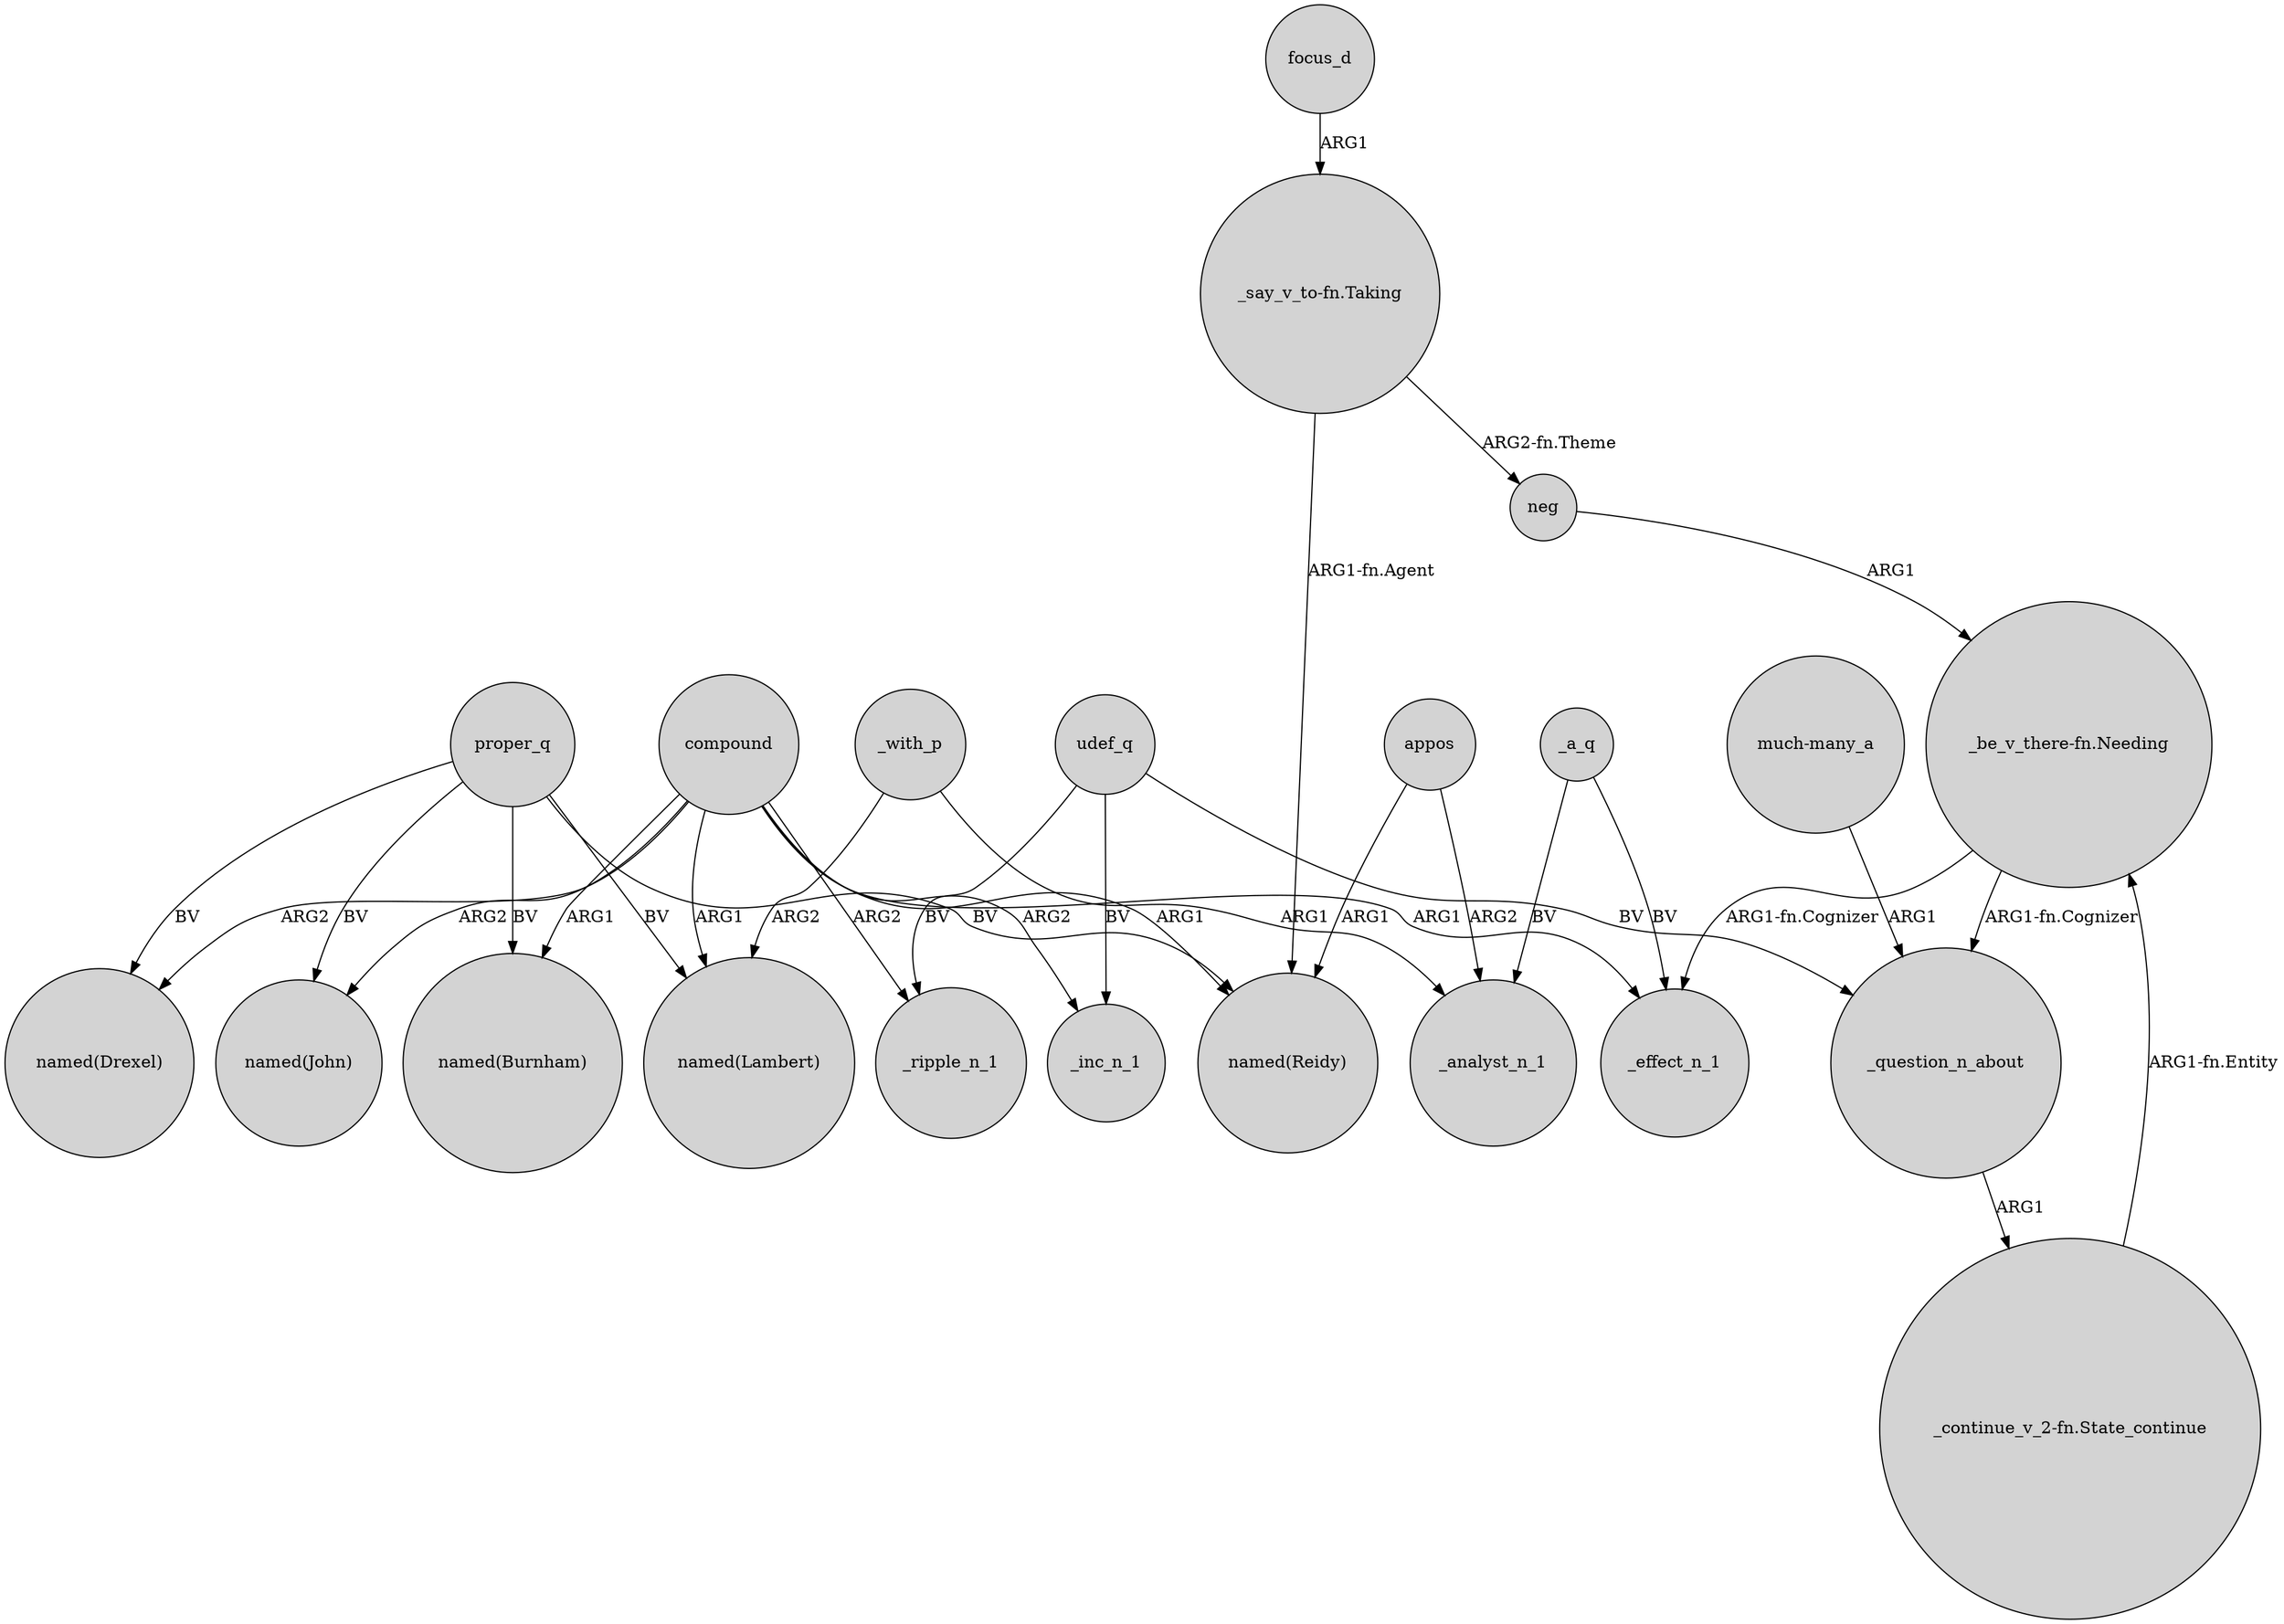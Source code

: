 digraph {
	node [shape=circle style=filled]
	compound -> _effect_n_1 [label=ARG1]
	focus_d -> "_say_v_to-fn.Taking" [label=ARG1]
	compound -> "named(Burnham)" [label=ARG1]
	"_say_v_to-fn.Taking" -> "named(Reidy)" [label="ARG1-fn.Agent"]
	_with_p -> _analyst_n_1 [label=ARG1]
	_with_p -> "named(Lambert)" [label=ARG2]
	proper_q -> "named(Drexel)" [label=BV]
	"_say_v_to-fn.Taking" -> neg [label="ARG2-fn.Theme"]
	proper_q -> "named(Burnham)" [label=BV]
	udef_q -> _ripple_n_1 [label=BV]
	_a_q -> _analyst_n_1 [label=BV]
	compound -> "named(Reidy)" [label=ARG1]
	udef_q -> _inc_n_1 [label=BV]
	compound -> _inc_n_1 [label=ARG2]
	compound -> "named(John)" [label=ARG2]
	appos -> _analyst_n_1 [label=ARG2]
	compound -> _ripple_n_1 [label=ARG2]
	proper_q -> "named(Lambert)" [label=BV]
	neg -> "_be_v_there-fn.Needing" [label=ARG1]
	"_be_v_there-fn.Needing" -> _question_n_about [label="ARG1-fn.Cognizer"]
	_a_q -> _effect_n_1 [label=BV]
	"_continue_v_2-fn.State_continue" -> "_be_v_there-fn.Needing" [label="ARG1-fn.Entity"]
	compound -> "named(Lambert)" [label=ARG1]
	_question_n_about -> "_continue_v_2-fn.State_continue" [label=ARG1]
	proper_q -> "named(Reidy)" [label=BV]
	"much-many_a" -> _question_n_about [label=ARG1]
	compound -> "named(Drexel)" [label=ARG2]
	appos -> "named(Reidy)" [label=ARG1]
	"_be_v_there-fn.Needing" -> _effect_n_1 [label="ARG1-fn.Cognizer"]
	udef_q -> _question_n_about [label=BV]
	proper_q -> "named(John)" [label=BV]
}
